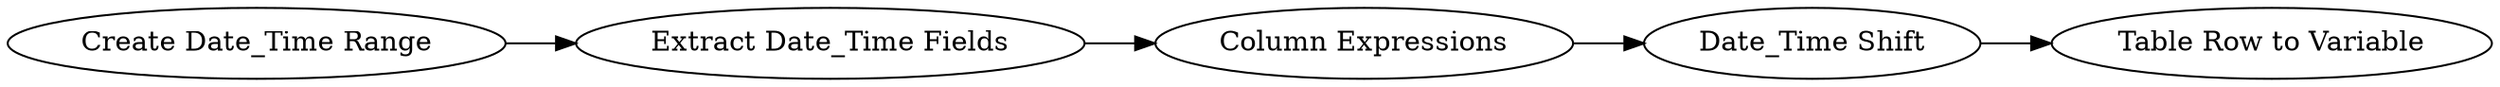 digraph {
	234 -> 235
	110 -> 111
	111 -> 231
	231 -> 234
	231 [label="Column Expressions"]
	235 [label="Table Row to Variable"]
	111 [label="Extract Date_Time Fields"]
	234 [label="Date_Time Shift"]
	110 [label="Create Date_Time Range"]
	rankdir=LR
}
